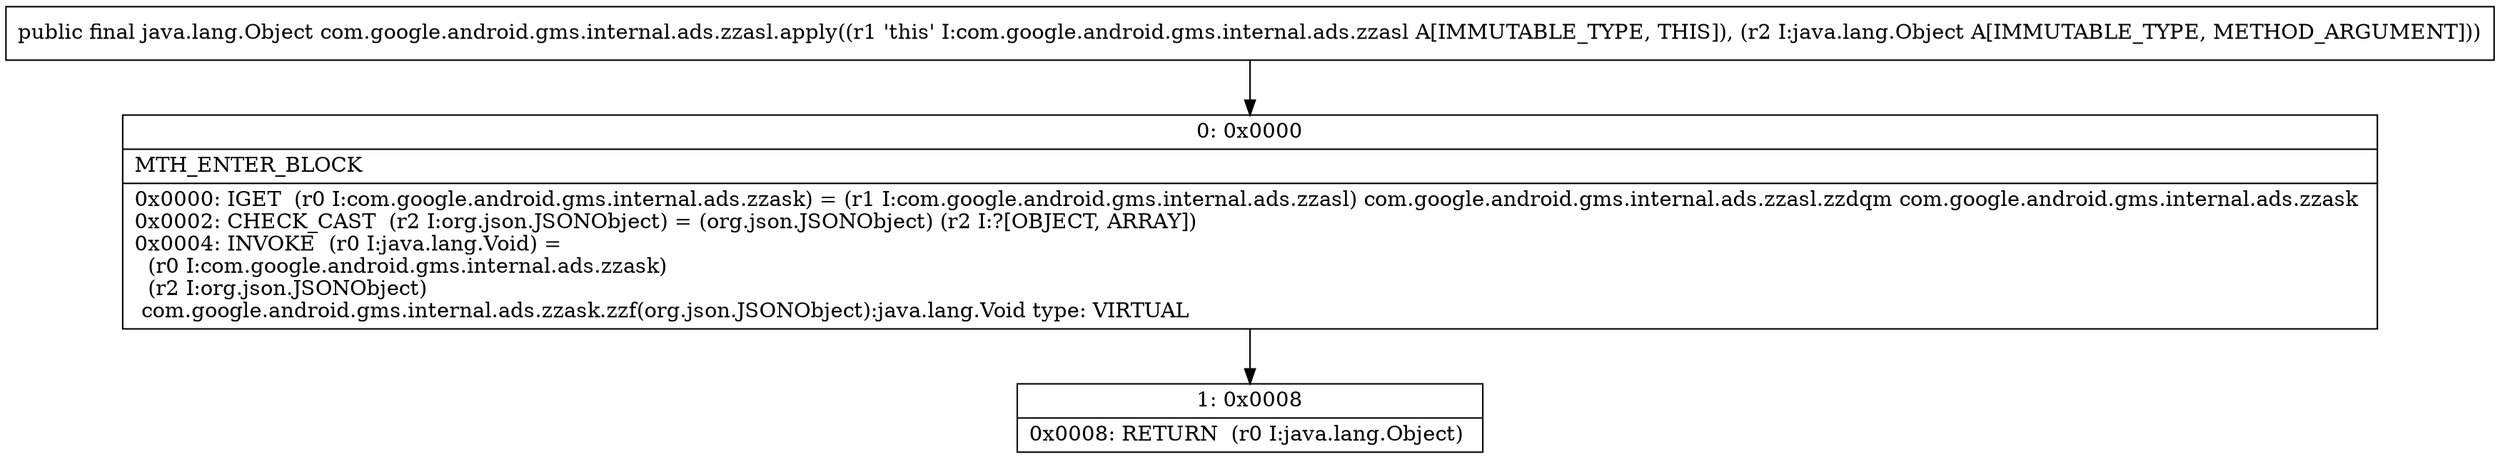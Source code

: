 digraph "CFG forcom.google.android.gms.internal.ads.zzasl.apply(Ljava\/lang\/Object;)Ljava\/lang\/Object;" {
Node_0 [shape=record,label="{0\:\ 0x0000|MTH_ENTER_BLOCK\l|0x0000: IGET  (r0 I:com.google.android.gms.internal.ads.zzask) = (r1 I:com.google.android.gms.internal.ads.zzasl) com.google.android.gms.internal.ads.zzasl.zzdqm com.google.android.gms.internal.ads.zzask \l0x0002: CHECK_CAST  (r2 I:org.json.JSONObject) = (org.json.JSONObject) (r2 I:?[OBJECT, ARRAY]) \l0x0004: INVOKE  (r0 I:java.lang.Void) = \l  (r0 I:com.google.android.gms.internal.ads.zzask)\l  (r2 I:org.json.JSONObject)\l com.google.android.gms.internal.ads.zzask.zzf(org.json.JSONObject):java.lang.Void type: VIRTUAL \l}"];
Node_1 [shape=record,label="{1\:\ 0x0008|0x0008: RETURN  (r0 I:java.lang.Object) \l}"];
MethodNode[shape=record,label="{public final java.lang.Object com.google.android.gms.internal.ads.zzasl.apply((r1 'this' I:com.google.android.gms.internal.ads.zzasl A[IMMUTABLE_TYPE, THIS]), (r2 I:java.lang.Object A[IMMUTABLE_TYPE, METHOD_ARGUMENT])) }"];
MethodNode -> Node_0;
Node_0 -> Node_1;
}

